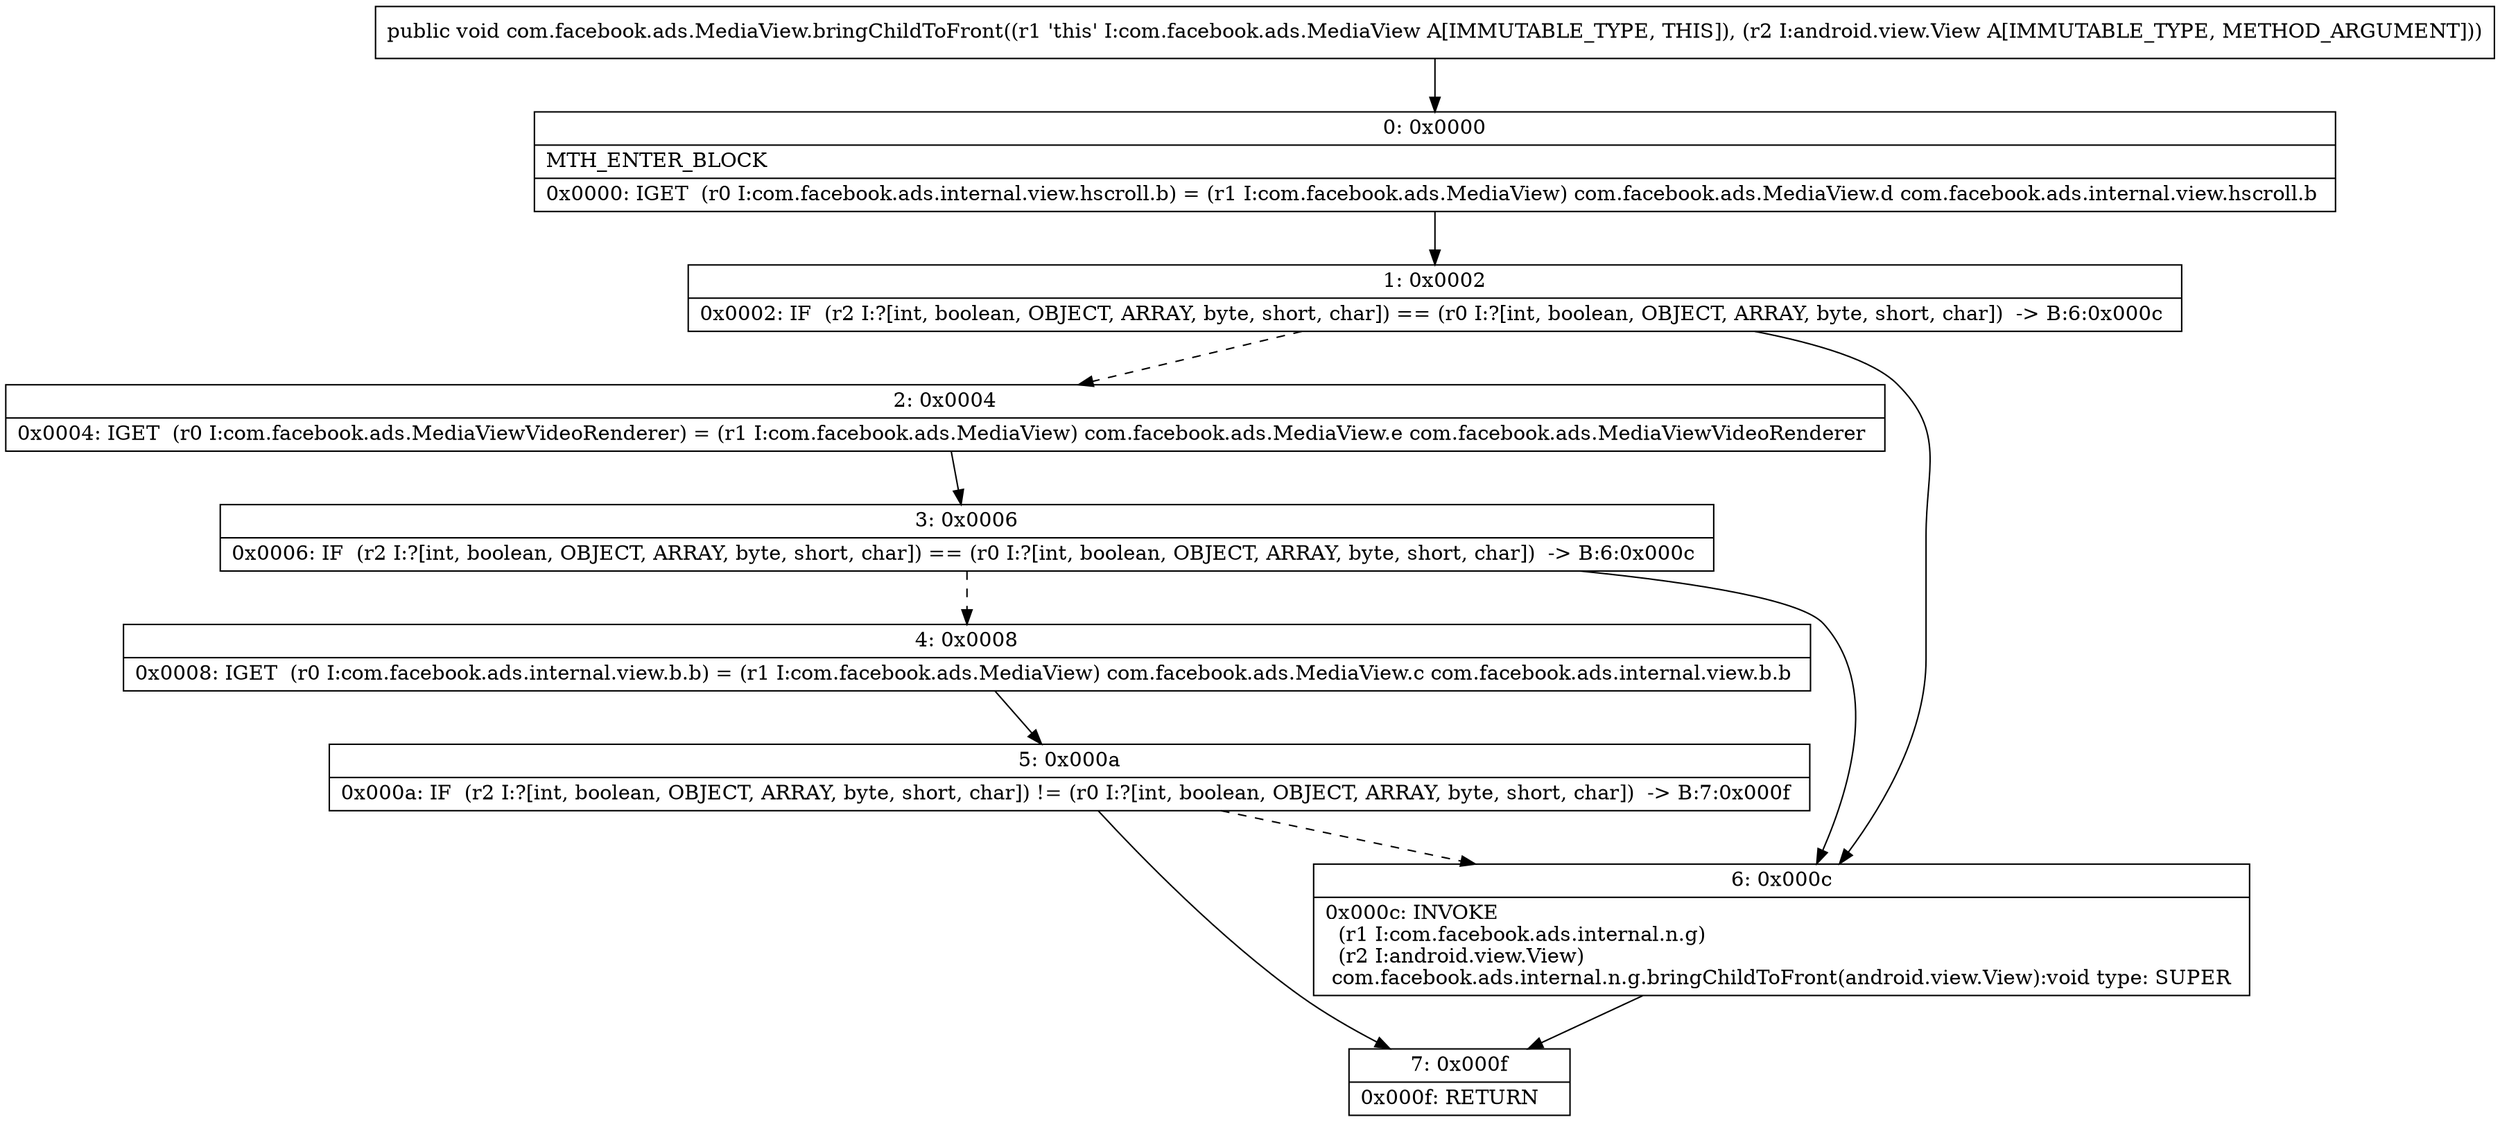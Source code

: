digraph "CFG forcom.facebook.ads.MediaView.bringChildToFront(Landroid\/view\/View;)V" {
Node_0 [shape=record,label="{0\:\ 0x0000|MTH_ENTER_BLOCK\l|0x0000: IGET  (r0 I:com.facebook.ads.internal.view.hscroll.b) = (r1 I:com.facebook.ads.MediaView) com.facebook.ads.MediaView.d com.facebook.ads.internal.view.hscroll.b \l}"];
Node_1 [shape=record,label="{1\:\ 0x0002|0x0002: IF  (r2 I:?[int, boolean, OBJECT, ARRAY, byte, short, char]) == (r0 I:?[int, boolean, OBJECT, ARRAY, byte, short, char])  \-\> B:6:0x000c \l}"];
Node_2 [shape=record,label="{2\:\ 0x0004|0x0004: IGET  (r0 I:com.facebook.ads.MediaViewVideoRenderer) = (r1 I:com.facebook.ads.MediaView) com.facebook.ads.MediaView.e com.facebook.ads.MediaViewVideoRenderer \l}"];
Node_3 [shape=record,label="{3\:\ 0x0006|0x0006: IF  (r2 I:?[int, boolean, OBJECT, ARRAY, byte, short, char]) == (r0 I:?[int, boolean, OBJECT, ARRAY, byte, short, char])  \-\> B:6:0x000c \l}"];
Node_4 [shape=record,label="{4\:\ 0x0008|0x0008: IGET  (r0 I:com.facebook.ads.internal.view.b.b) = (r1 I:com.facebook.ads.MediaView) com.facebook.ads.MediaView.c com.facebook.ads.internal.view.b.b \l}"];
Node_5 [shape=record,label="{5\:\ 0x000a|0x000a: IF  (r2 I:?[int, boolean, OBJECT, ARRAY, byte, short, char]) != (r0 I:?[int, boolean, OBJECT, ARRAY, byte, short, char])  \-\> B:7:0x000f \l}"];
Node_6 [shape=record,label="{6\:\ 0x000c|0x000c: INVOKE  \l  (r1 I:com.facebook.ads.internal.n.g)\l  (r2 I:android.view.View)\l com.facebook.ads.internal.n.g.bringChildToFront(android.view.View):void type: SUPER \l}"];
Node_7 [shape=record,label="{7\:\ 0x000f|0x000f: RETURN   \l}"];
MethodNode[shape=record,label="{public void com.facebook.ads.MediaView.bringChildToFront((r1 'this' I:com.facebook.ads.MediaView A[IMMUTABLE_TYPE, THIS]), (r2 I:android.view.View A[IMMUTABLE_TYPE, METHOD_ARGUMENT])) }"];
MethodNode -> Node_0;
Node_0 -> Node_1;
Node_1 -> Node_2[style=dashed];
Node_1 -> Node_6;
Node_2 -> Node_3;
Node_3 -> Node_4[style=dashed];
Node_3 -> Node_6;
Node_4 -> Node_5;
Node_5 -> Node_6[style=dashed];
Node_5 -> Node_7;
Node_6 -> Node_7;
}

